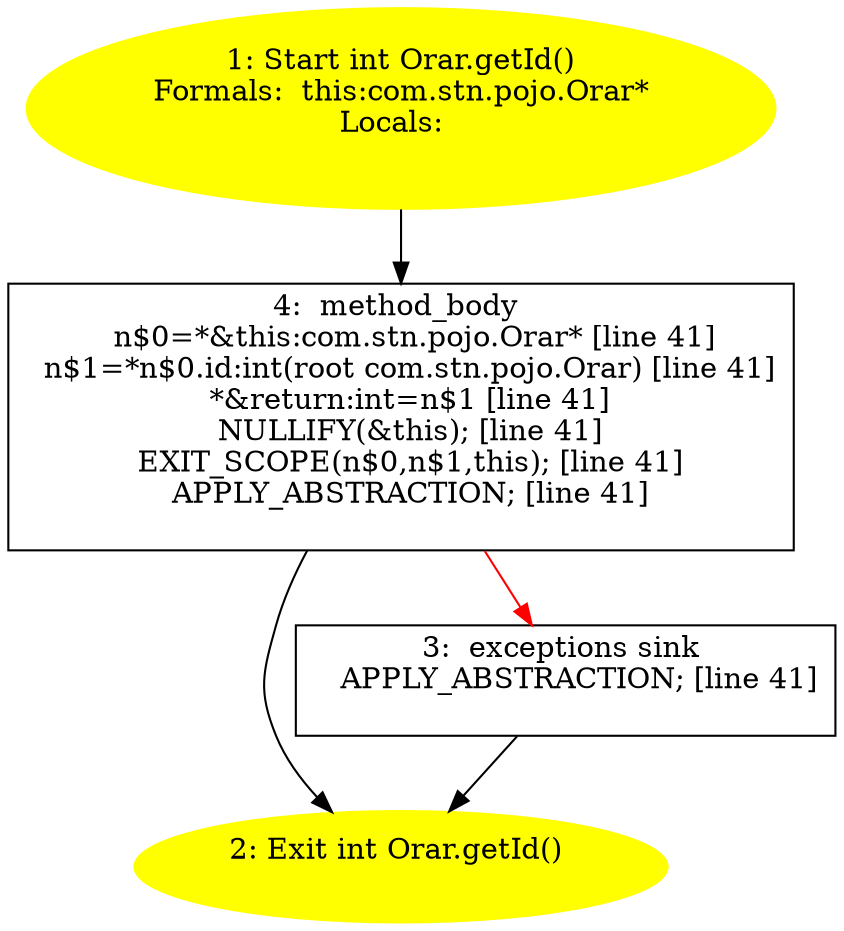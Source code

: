 /* @generated */
digraph cfg {
"com.stn.pojo.Orar.getId():int.a382505847f4413e518c9666d0d5ce1f_1" [label="1: Start int Orar.getId()\nFormals:  this:com.stn.pojo.Orar*\nLocals:  \n  " color=yellow style=filled]
	

	 "com.stn.pojo.Orar.getId():int.a382505847f4413e518c9666d0d5ce1f_1" -> "com.stn.pojo.Orar.getId():int.a382505847f4413e518c9666d0d5ce1f_4" ;
"com.stn.pojo.Orar.getId():int.a382505847f4413e518c9666d0d5ce1f_2" [label="2: Exit int Orar.getId() \n  " color=yellow style=filled]
	

"com.stn.pojo.Orar.getId():int.a382505847f4413e518c9666d0d5ce1f_3" [label="3:  exceptions sink \n   APPLY_ABSTRACTION; [line 41]\n " shape="box"]
	

	 "com.stn.pojo.Orar.getId():int.a382505847f4413e518c9666d0d5ce1f_3" -> "com.stn.pojo.Orar.getId():int.a382505847f4413e518c9666d0d5ce1f_2" ;
"com.stn.pojo.Orar.getId():int.a382505847f4413e518c9666d0d5ce1f_4" [label="4:  method_body \n   n$0=*&this:com.stn.pojo.Orar* [line 41]\n  n$1=*n$0.id:int(root com.stn.pojo.Orar) [line 41]\n  *&return:int=n$1 [line 41]\n  NULLIFY(&this); [line 41]\n  EXIT_SCOPE(n$0,n$1,this); [line 41]\n  APPLY_ABSTRACTION; [line 41]\n " shape="box"]
	

	 "com.stn.pojo.Orar.getId():int.a382505847f4413e518c9666d0d5ce1f_4" -> "com.stn.pojo.Orar.getId():int.a382505847f4413e518c9666d0d5ce1f_2" ;
	 "com.stn.pojo.Orar.getId():int.a382505847f4413e518c9666d0d5ce1f_4" -> "com.stn.pojo.Orar.getId():int.a382505847f4413e518c9666d0d5ce1f_3" [color="red" ];
}
